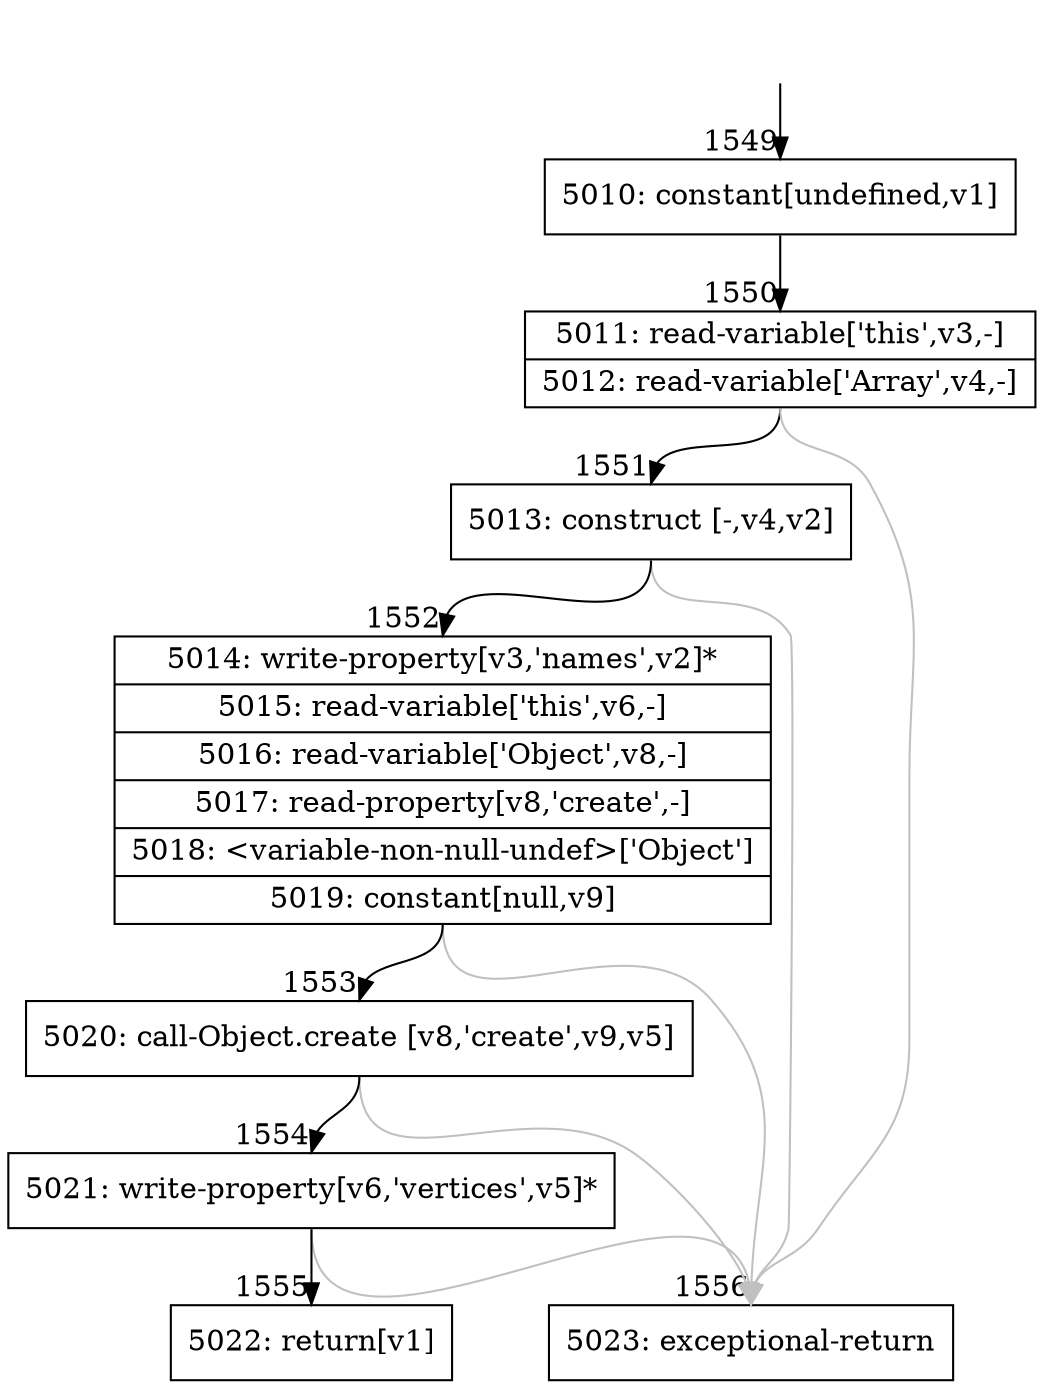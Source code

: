 digraph {
rankdir="TD"
BB_entry116[shape=none,label=""];
BB_entry116 -> BB1549 [tailport=s, headport=n, headlabel="    1549"]
BB1549 [shape=record label="{5010: constant[undefined,v1]}" ] 
BB1549 -> BB1550 [tailport=s, headport=n, headlabel="      1550"]
BB1550 [shape=record label="{5011: read-variable['this',v3,-]|5012: read-variable['Array',v4,-]}" ] 
BB1550 -> BB1551 [tailport=s, headport=n, headlabel="      1551"]
BB1550 -> BB1556 [tailport=s, headport=n, color=gray, headlabel="      1556"]
BB1551 [shape=record label="{5013: construct [-,v4,v2]}" ] 
BB1551 -> BB1552 [tailport=s, headport=n, headlabel="      1552"]
BB1551 -> BB1556 [tailport=s, headport=n, color=gray]
BB1552 [shape=record label="{5014: write-property[v3,'names',v2]*|5015: read-variable['this',v6,-]|5016: read-variable['Object',v8,-]|5017: read-property[v8,'create',-]|5018: \<variable-non-null-undef\>['Object']|5019: constant[null,v9]}" ] 
BB1552 -> BB1553 [tailport=s, headport=n, headlabel="      1553"]
BB1552 -> BB1556 [tailport=s, headport=n, color=gray]
BB1553 [shape=record label="{5020: call-Object.create [v8,'create',v9,v5]}" ] 
BB1553 -> BB1554 [tailport=s, headport=n, headlabel="      1554"]
BB1553 -> BB1556 [tailport=s, headport=n, color=gray]
BB1554 [shape=record label="{5021: write-property[v6,'vertices',v5]*}" ] 
BB1554 -> BB1555 [tailport=s, headport=n, headlabel="      1555"]
BB1554 -> BB1556 [tailport=s, headport=n, color=gray]
BB1555 [shape=record label="{5022: return[v1]}" ] 
BB1556 [shape=record label="{5023: exceptional-return}" ] 
//#$~ 2050
}
